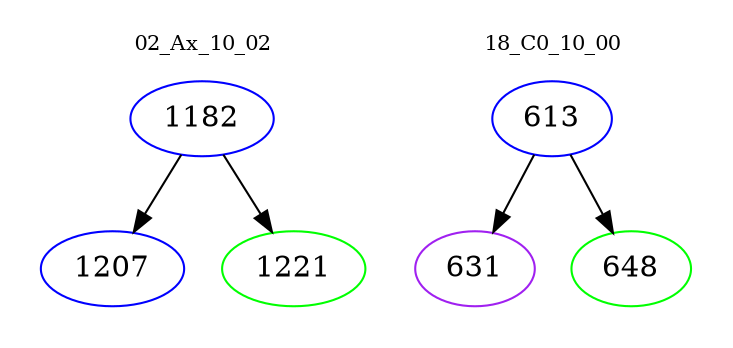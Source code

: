 digraph{
subgraph cluster_0 {
color = white
label = "02_Ax_10_02";
fontsize=10;
T0_1182 [label="1182", color="blue"]
T0_1182 -> T0_1207 [color="black"]
T0_1207 [label="1207", color="blue"]
T0_1182 -> T0_1221 [color="black"]
T0_1221 [label="1221", color="green"]
}
subgraph cluster_1 {
color = white
label = "18_C0_10_00";
fontsize=10;
T1_613 [label="613", color="blue"]
T1_613 -> T1_631 [color="black"]
T1_631 [label="631", color="purple"]
T1_613 -> T1_648 [color="black"]
T1_648 [label="648", color="green"]
}
}
